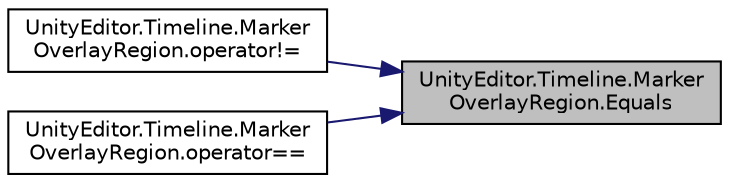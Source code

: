 digraph "UnityEditor.Timeline.MarkerOverlayRegion.Equals"
{
 // LATEX_PDF_SIZE
  edge [fontname="Helvetica",fontsize="10",labelfontname="Helvetica",labelfontsize="10"];
  node [fontname="Helvetica",fontsize="10",shape=record];
  rankdir="RL";
  Node1 [label="UnityEditor.Timeline.Marker\lOverlayRegion.Equals",height=0.2,width=0.4,color="black", fillcolor="grey75", style="filled", fontcolor="black",tooltip=" "];
  Node1 -> Node2 [dir="back",color="midnightblue",fontsize="10",style="solid",fontname="Helvetica"];
  Node2 [label="UnityEditor.Timeline.Marker\lOverlayRegion.operator!=",height=0.2,width=0.4,color="black", fillcolor="white", style="filled",URL="$struct_unity_editor_1_1_timeline_1_1_marker_overlay_region.html#ac79906cccea5a97f3e7a83433dd3313c",tooltip=" "];
  Node1 -> Node3 [dir="back",color="midnightblue",fontsize="10",style="solid",fontname="Helvetica"];
  Node3 [label="UnityEditor.Timeline.Marker\lOverlayRegion.operator==",height=0.2,width=0.4,color="black", fillcolor="white", style="filled",URL="$struct_unity_editor_1_1_timeline_1_1_marker_overlay_region.html#a889dc240e733951ecda0748ea022bb7c",tooltip=" "];
}
